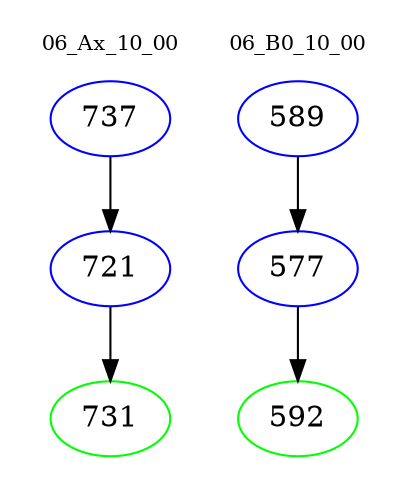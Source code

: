 digraph{
subgraph cluster_0 {
color = white
label = "06_Ax_10_00";
fontsize=10;
T0_737 [label="737", color="blue"]
T0_737 -> T0_721 [color="black"]
T0_721 [label="721", color="blue"]
T0_721 -> T0_731 [color="black"]
T0_731 [label="731", color="green"]
}
subgraph cluster_1 {
color = white
label = "06_B0_10_00";
fontsize=10;
T1_589 [label="589", color="blue"]
T1_589 -> T1_577 [color="black"]
T1_577 [label="577", color="blue"]
T1_577 -> T1_592 [color="black"]
T1_592 [label="592", color="green"]
}
}
